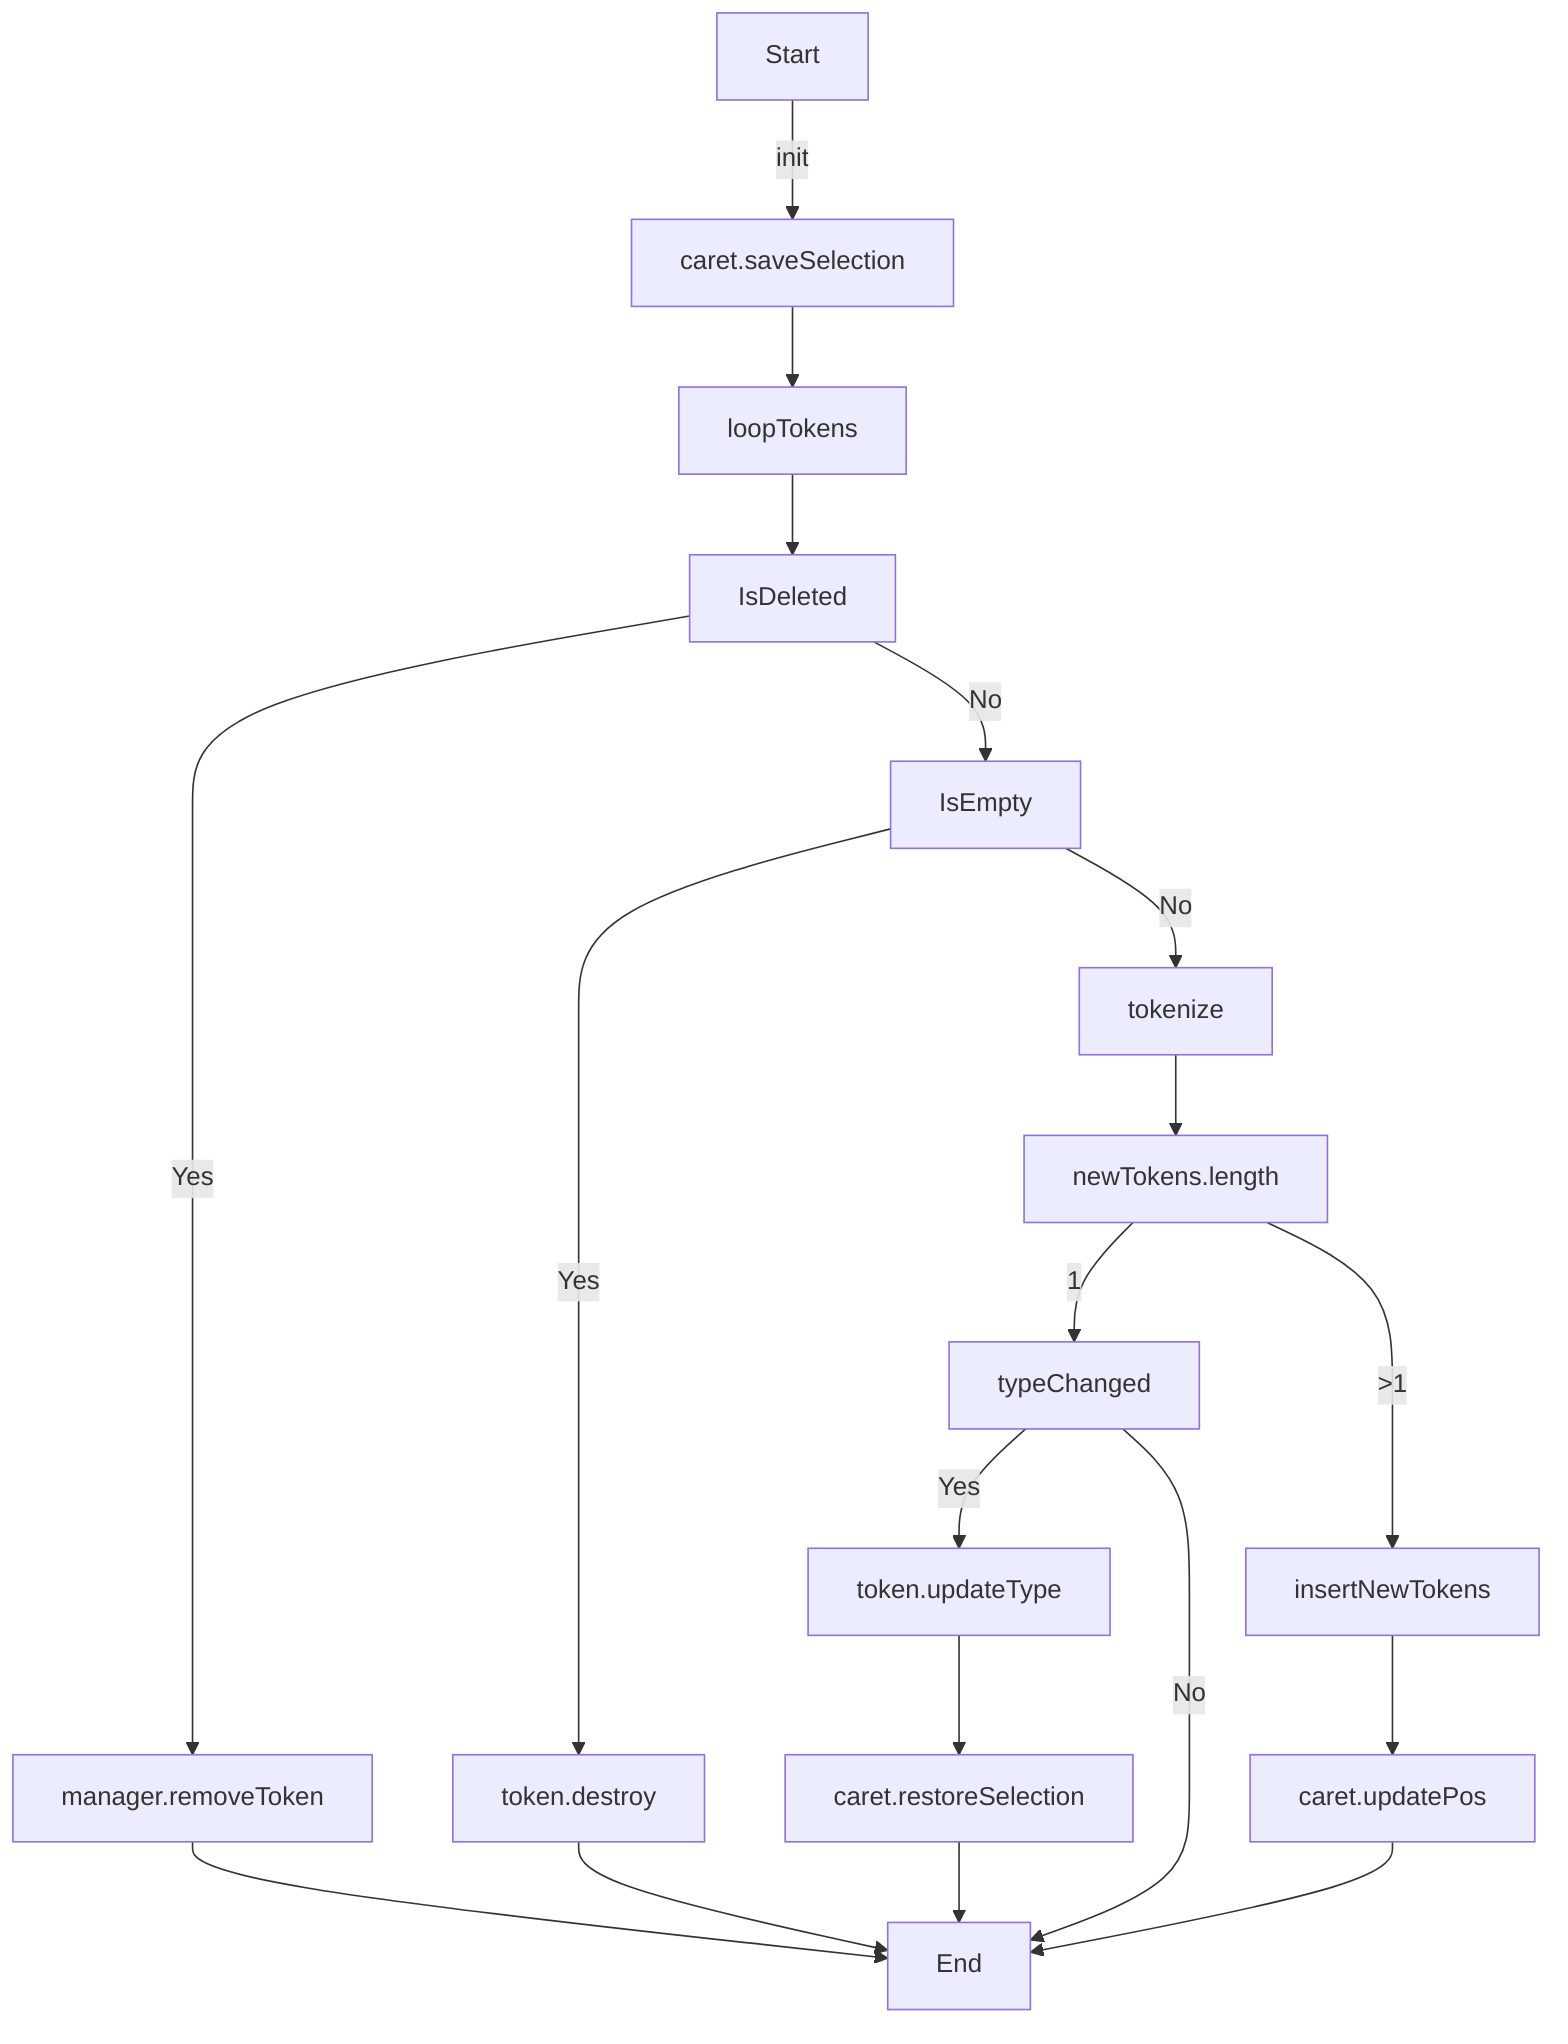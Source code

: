graph TB
    Start-->|init|caret.saveSelection
    caret.saveSelection -->loopTokens
    loopTokens --> IsDeleted
    IsDeleted -- Yes --> manager.removeToken
    IsDeleted -- No --> IsEmpty
    IsEmpty -- Yes --> token.destroy
    IsEmpty -- No --> tokenize
    tokenize --> newTokens.length
    newTokens.length -- 1 --> typeChanged
    typeChanged -- Yes --> token.updateType
    token.updateType --> caret.restoreSelection

    newTokens.length -- >1--> insertNewTokens
    insertNewTokens --> caret.updatePos
    caret.updatePos --> End;

    caret.restoreSelection --> End;

    manager.removeToken --> End;
    token.destroy --> End;
    typeChanged -- No --> End;